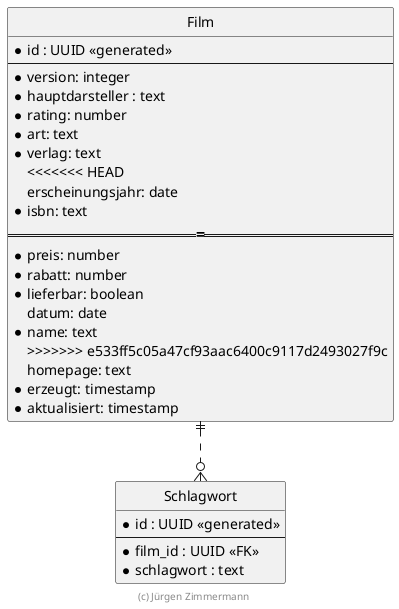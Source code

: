 ' Copyright (C) 2019 - present Juergen Zimmermann, Hochschule Karlsruhe
'
' This program is free software: you can redistribute it and/or modify
' it under the terms of the GNU General Public License as published by
' the Free Software Foundation, either version 3 of the License, or
' (at your option) any later version.
'
' This program is distributed in the hope that it will be useful,
' but WITHOUT ANY WARRANTY; without even the implied warranty of
' MERCHANTABILITY or FITNESS FOR A PARTICULAR PURPOSE.  See the
' GNU General Public License for more details.
'
' You should have received a copy of the GNU General Public License
' along with this program.  If not, see <https://www.gnu.org/licenses/>.

' Preview durch <Alt>d

@startuml ER Diagramm

' hide the spot
hide circle

' evtl. Prbleme mit Kraehenfuessen vermeiden
skinparam linetype ortho

entity "Film" {
  *id : UUID <<generated>>
  --
  *version: integer
  *hauptdarsteller : text
  *rating: number
  *art: text
  *verlag: text
<<<<<<< HEAD
  erscheinungsjahr: date
  *isbn: text
=======
  *preis: number
  *rabatt: number
  *lieferbar: boolean
  datum: date
  *name: text
>>>>>>> e533ff5c05a47cf93aac6400c9117d2493027f9c
  homepage: text
  *erzeugt: timestamp
  *aktualisiert: timestamp
}

entity "Schlagwort" {
  *id : UUID <<generated>>
  --
  *film_id : UUID <<FK>>
  *schlagwort : text
}

Film ||..o{ Schlagwort

footer (c) Jürgen Zimmermann

@enduml
